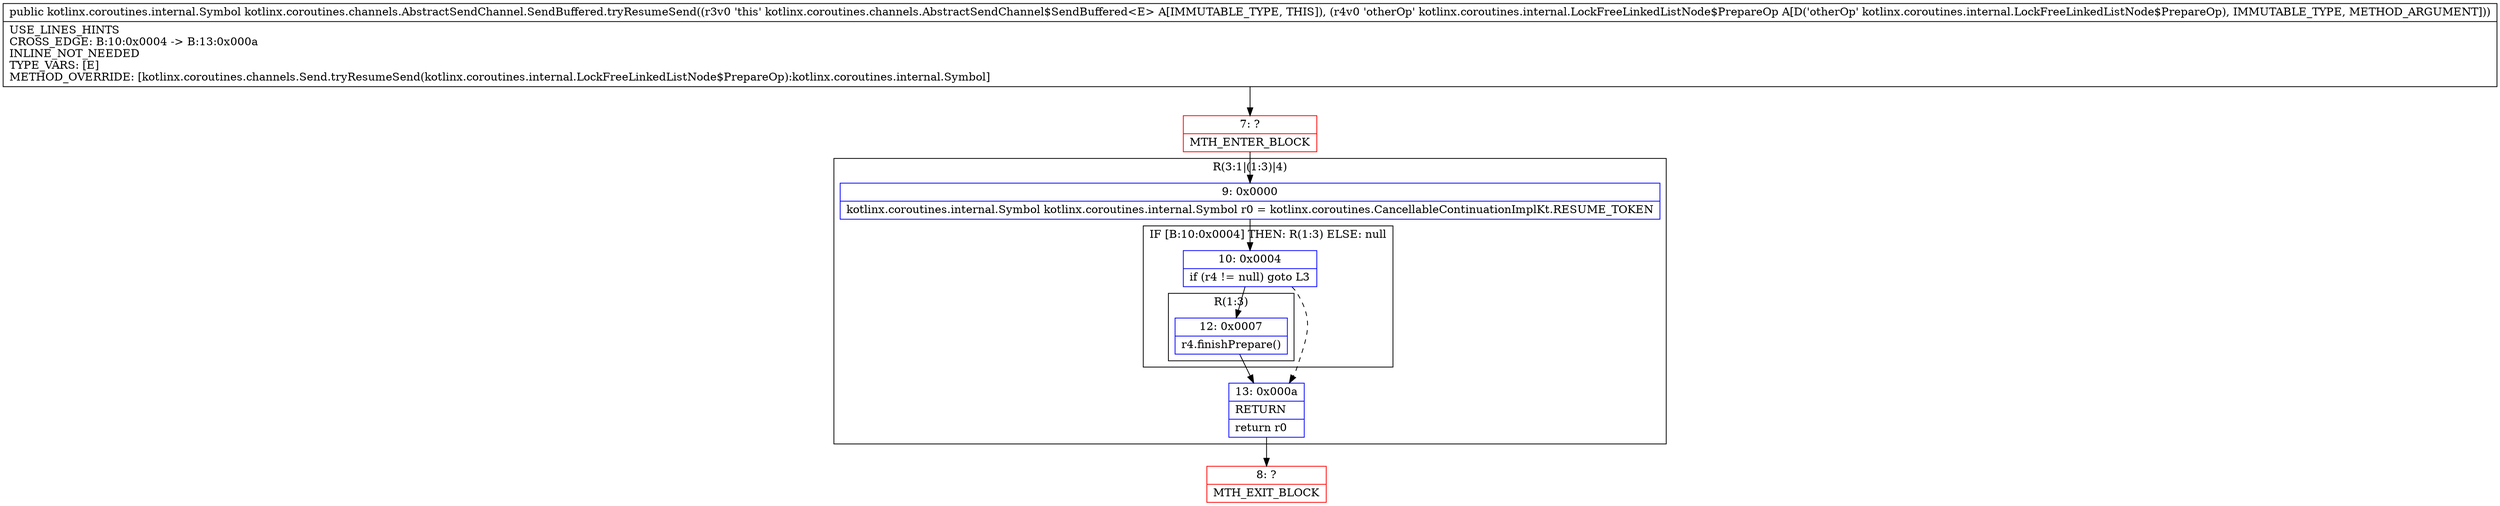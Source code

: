 digraph "CFG forkotlinx.coroutines.channels.AbstractSendChannel.SendBuffered.tryResumeSend(Lkotlinx\/coroutines\/internal\/LockFreeLinkedListNode$PrepareOp;)Lkotlinx\/coroutines\/internal\/Symbol;" {
subgraph cluster_Region_394415722 {
label = "R(3:1|(1:3)|4)";
node [shape=record,color=blue];
Node_9 [shape=record,label="{9\:\ 0x0000|kotlinx.coroutines.internal.Symbol kotlinx.coroutines.internal.Symbol r0 = kotlinx.coroutines.CancellableContinuationImplKt.RESUME_TOKEN\l}"];
subgraph cluster_IfRegion_269100155 {
label = "IF [B:10:0x0004] THEN: R(1:3) ELSE: null";
node [shape=record,color=blue];
Node_10 [shape=record,label="{10\:\ 0x0004|if (r4 != null) goto L3\l}"];
subgraph cluster_Region_1626052283 {
label = "R(1:3)";
node [shape=record,color=blue];
Node_12 [shape=record,label="{12\:\ 0x0007|r4.finishPrepare()\l}"];
}
}
Node_13 [shape=record,label="{13\:\ 0x000a|RETURN\l|return r0\l}"];
}
Node_7 [shape=record,color=red,label="{7\:\ ?|MTH_ENTER_BLOCK\l}"];
Node_8 [shape=record,color=red,label="{8\:\ ?|MTH_EXIT_BLOCK\l}"];
MethodNode[shape=record,label="{public kotlinx.coroutines.internal.Symbol kotlinx.coroutines.channels.AbstractSendChannel.SendBuffered.tryResumeSend((r3v0 'this' kotlinx.coroutines.channels.AbstractSendChannel$SendBuffered\<E\> A[IMMUTABLE_TYPE, THIS]), (r4v0 'otherOp' kotlinx.coroutines.internal.LockFreeLinkedListNode$PrepareOp A[D('otherOp' kotlinx.coroutines.internal.LockFreeLinkedListNode$PrepareOp), IMMUTABLE_TYPE, METHOD_ARGUMENT]))  | USE_LINES_HINTS\lCROSS_EDGE: B:10:0x0004 \-\> B:13:0x000a\lINLINE_NOT_NEEDED\lTYPE_VARS: [E]\lMETHOD_OVERRIDE: [kotlinx.coroutines.channels.Send.tryResumeSend(kotlinx.coroutines.internal.LockFreeLinkedListNode$PrepareOp):kotlinx.coroutines.internal.Symbol]\l}"];
MethodNode -> Node_7;Node_9 -> Node_10;
Node_10 -> Node_12;
Node_10 -> Node_13[style=dashed];
Node_12 -> Node_13;
Node_13 -> Node_8;
Node_7 -> Node_9;
}

